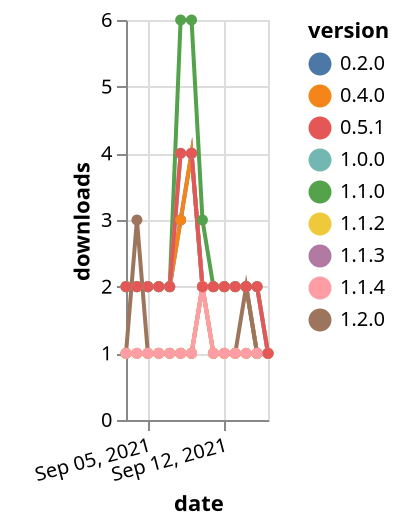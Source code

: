 {"$schema": "https://vega.github.io/schema/vega-lite/v5.json", "description": "A simple bar chart with embedded data.", "data": {"values": [{"date": "2021-09-03", "total": 2898, "delta": 2, "version": "0.2.0"}, {"date": "2021-09-04", "total": 2900, "delta": 2, "version": "0.2.0"}, {"date": "2021-09-05", "total": 2902, "delta": 2, "version": "0.2.0"}, {"date": "2021-09-06", "total": 2904, "delta": 2, "version": "0.2.0"}, {"date": "2021-09-07", "total": 2906, "delta": 2, "version": "0.2.0"}, {"date": "2021-09-08", "total": 2909, "delta": 3, "version": "0.2.0"}, {"date": "2021-09-09", "total": 2913, "delta": 4, "version": "0.2.0"}, {"date": "2021-09-10", "total": 2915, "delta": 2, "version": "0.2.0"}, {"date": "2021-09-11", "total": 2917, "delta": 2, "version": "0.2.0"}, {"date": "2021-09-12", "total": 2919, "delta": 2, "version": "0.2.0"}, {"date": "2021-09-13", "total": 2921, "delta": 2, "version": "0.2.0"}, {"date": "2021-09-14", "total": 2923, "delta": 2, "version": "0.2.0"}, {"date": "2021-09-15", "total": 2924, "delta": 1, "version": "0.2.0"}, {"date": "2021-09-16", "total": 2925, "delta": 1, "version": "0.2.0"}, {"date": "2021-09-03", "total": 3175, "delta": 2, "version": "1.1.0"}, {"date": "2021-09-04", "total": 3177, "delta": 2, "version": "1.1.0"}, {"date": "2021-09-05", "total": 3179, "delta": 2, "version": "1.1.0"}, {"date": "2021-09-06", "total": 3181, "delta": 2, "version": "1.1.0"}, {"date": "2021-09-07", "total": 3183, "delta": 2, "version": "1.1.0"}, {"date": "2021-09-08", "total": 3189, "delta": 6, "version": "1.1.0"}, {"date": "2021-09-09", "total": 3195, "delta": 6, "version": "1.1.0"}, {"date": "2021-09-10", "total": 3198, "delta": 3, "version": "1.1.0"}, {"date": "2021-09-11", "total": 3200, "delta": 2, "version": "1.1.0"}, {"date": "2021-09-12", "total": 3202, "delta": 2, "version": "1.1.0"}, {"date": "2021-09-13", "total": 3204, "delta": 2, "version": "1.1.0"}, {"date": "2021-09-14", "total": 3206, "delta": 2, "version": "1.1.0"}, {"date": "2021-09-15", "total": 3208, "delta": 2, "version": "1.1.0"}, {"date": "2021-09-16", "total": 3209, "delta": 1, "version": "1.1.0"}, {"date": "2021-09-03", "total": 2899, "delta": 2, "version": "0.4.0"}, {"date": "2021-09-04", "total": 2901, "delta": 2, "version": "0.4.0"}, {"date": "2021-09-05", "total": 2903, "delta": 2, "version": "0.4.0"}, {"date": "2021-09-06", "total": 2905, "delta": 2, "version": "0.4.0"}, {"date": "2021-09-07", "total": 2907, "delta": 2, "version": "0.4.0"}, {"date": "2021-09-08", "total": 2910, "delta": 3, "version": "0.4.0"}, {"date": "2021-09-09", "total": 2914, "delta": 4, "version": "0.4.0"}, {"date": "2021-09-10", "total": 2916, "delta": 2, "version": "0.4.0"}, {"date": "2021-09-11", "total": 2918, "delta": 2, "version": "0.4.0"}, {"date": "2021-09-12", "total": 2920, "delta": 2, "version": "0.4.0"}, {"date": "2021-09-13", "total": 2922, "delta": 2, "version": "0.4.0"}, {"date": "2021-09-14", "total": 2924, "delta": 2, "version": "0.4.0"}, {"date": "2021-09-15", "total": 2925, "delta": 1, "version": "0.4.0"}, {"date": "2021-09-16", "total": 2926, "delta": 1, "version": "0.4.0"}, {"date": "2021-09-03", "total": 147, "delta": 1, "version": "1.1.3"}, {"date": "2021-09-04", "total": 148, "delta": 1, "version": "1.1.3"}, {"date": "2021-09-05", "total": 149, "delta": 1, "version": "1.1.3"}, {"date": "2021-09-06", "total": 150, "delta": 1, "version": "1.1.3"}, {"date": "2021-09-07", "total": 151, "delta": 1, "version": "1.1.3"}, {"date": "2021-09-08", "total": 152, "delta": 1, "version": "1.1.3"}, {"date": "2021-09-09", "total": 153, "delta": 1, "version": "1.1.3"}, {"date": "2021-09-10", "total": 155, "delta": 2, "version": "1.1.3"}, {"date": "2021-09-11", "total": 156, "delta": 1, "version": "1.1.3"}, {"date": "2021-09-12", "total": 157, "delta": 1, "version": "1.1.3"}, {"date": "2021-09-13", "total": 158, "delta": 1, "version": "1.1.3"}, {"date": "2021-09-14", "total": 159, "delta": 1, "version": "1.1.3"}, {"date": "2021-09-15", "total": 160, "delta": 1, "version": "1.1.3"}, {"date": "2021-09-16", "total": 161, "delta": 1, "version": "1.1.3"}, {"date": "2021-09-03", "total": 2437, "delta": 2, "version": "1.0.0"}, {"date": "2021-09-04", "total": 2439, "delta": 2, "version": "1.0.0"}, {"date": "2021-09-05", "total": 2441, "delta": 2, "version": "1.0.0"}, {"date": "2021-09-06", "total": 2443, "delta": 2, "version": "1.0.0"}, {"date": "2021-09-07", "total": 2445, "delta": 2, "version": "1.0.0"}, {"date": "2021-09-08", "total": 2449, "delta": 4, "version": "1.0.0"}, {"date": "2021-09-09", "total": 2453, "delta": 4, "version": "1.0.0"}, {"date": "2021-09-10", "total": 2455, "delta": 2, "version": "1.0.0"}, {"date": "2021-09-11", "total": 2457, "delta": 2, "version": "1.0.0"}, {"date": "2021-09-12", "total": 2459, "delta": 2, "version": "1.0.0"}, {"date": "2021-09-13", "total": 2461, "delta": 2, "version": "1.0.0"}, {"date": "2021-09-14", "total": 2463, "delta": 2, "version": "1.0.0"}, {"date": "2021-09-15", "total": 2465, "delta": 2, "version": "1.0.0"}, {"date": "2021-09-16", "total": 2466, "delta": 1, "version": "1.0.0"}, {"date": "2021-09-03", "total": 537, "delta": 1, "version": "1.2.0"}, {"date": "2021-09-04", "total": 540, "delta": 3, "version": "1.2.0"}, {"date": "2021-09-05", "total": 541, "delta": 1, "version": "1.2.0"}, {"date": "2021-09-06", "total": 542, "delta": 1, "version": "1.2.0"}, {"date": "2021-09-07", "total": 543, "delta": 1, "version": "1.2.0"}, {"date": "2021-09-08", "total": 544, "delta": 1, "version": "1.2.0"}, {"date": "2021-09-09", "total": 545, "delta": 1, "version": "1.2.0"}, {"date": "2021-09-10", "total": 547, "delta": 2, "version": "1.2.0"}, {"date": "2021-09-11", "total": 548, "delta": 1, "version": "1.2.0"}, {"date": "2021-09-12", "total": 549, "delta": 1, "version": "1.2.0"}, {"date": "2021-09-13", "total": 550, "delta": 1, "version": "1.2.0"}, {"date": "2021-09-14", "total": 552, "delta": 2, "version": "1.2.0"}, {"date": "2021-09-15", "total": 553, "delta": 1, "version": "1.2.0"}, {"date": "2021-09-16", "total": 554, "delta": 1, "version": "1.2.0"}, {"date": "2021-09-03", "total": 143, "delta": 1, "version": "1.1.2"}, {"date": "2021-09-04", "total": 144, "delta": 1, "version": "1.1.2"}, {"date": "2021-09-05", "total": 145, "delta": 1, "version": "1.1.2"}, {"date": "2021-09-06", "total": 146, "delta": 1, "version": "1.1.2"}, {"date": "2021-09-07", "total": 147, "delta": 1, "version": "1.1.2"}, {"date": "2021-09-08", "total": 148, "delta": 1, "version": "1.1.2"}, {"date": "2021-09-09", "total": 149, "delta": 1, "version": "1.1.2"}, {"date": "2021-09-10", "total": 151, "delta": 2, "version": "1.1.2"}, {"date": "2021-09-11", "total": 152, "delta": 1, "version": "1.1.2"}, {"date": "2021-09-12", "total": 153, "delta": 1, "version": "1.1.2"}, {"date": "2021-09-13", "total": 154, "delta": 1, "version": "1.1.2"}, {"date": "2021-09-14", "total": 155, "delta": 1, "version": "1.1.2"}, {"date": "2021-09-15", "total": 156, "delta": 1, "version": "1.1.2"}, {"date": "2021-09-16", "total": 157, "delta": 1, "version": "1.1.2"}, {"date": "2021-09-03", "total": 132, "delta": 1, "version": "1.1.4"}, {"date": "2021-09-04", "total": 133, "delta": 1, "version": "1.1.4"}, {"date": "2021-09-05", "total": 134, "delta": 1, "version": "1.1.4"}, {"date": "2021-09-06", "total": 135, "delta": 1, "version": "1.1.4"}, {"date": "2021-09-07", "total": 136, "delta": 1, "version": "1.1.4"}, {"date": "2021-09-08", "total": 137, "delta": 1, "version": "1.1.4"}, {"date": "2021-09-09", "total": 138, "delta": 1, "version": "1.1.4"}, {"date": "2021-09-10", "total": 140, "delta": 2, "version": "1.1.4"}, {"date": "2021-09-11", "total": 141, "delta": 1, "version": "1.1.4"}, {"date": "2021-09-12", "total": 142, "delta": 1, "version": "1.1.4"}, {"date": "2021-09-13", "total": 143, "delta": 1, "version": "1.1.4"}, {"date": "2021-09-14", "total": 144, "delta": 1, "version": "1.1.4"}, {"date": "2021-09-15", "total": 145, "delta": 1, "version": "1.1.4"}, {"date": "2021-09-16", "total": 146, "delta": 1, "version": "1.1.4"}, {"date": "2021-09-03", "total": 2437, "delta": 2, "version": "0.5.1"}, {"date": "2021-09-04", "total": 2439, "delta": 2, "version": "0.5.1"}, {"date": "2021-09-05", "total": 2441, "delta": 2, "version": "0.5.1"}, {"date": "2021-09-06", "total": 2443, "delta": 2, "version": "0.5.1"}, {"date": "2021-09-07", "total": 2445, "delta": 2, "version": "0.5.1"}, {"date": "2021-09-08", "total": 2449, "delta": 4, "version": "0.5.1"}, {"date": "2021-09-09", "total": 2453, "delta": 4, "version": "0.5.1"}, {"date": "2021-09-10", "total": 2455, "delta": 2, "version": "0.5.1"}, {"date": "2021-09-11", "total": 2457, "delta": 2, "version": "0.5.1"}, {"date": "2021-09-12", "total": 2459, "delta": 2, "version": "0.5.1"}, {"date": "2021-09-13", "total": 2461, "delta": 2, "version": "0.5.1"}, {"date": "2021-09-14", "total": 2463, "delta": 2, "version": "0.5.1"}, {"date": "2021-09-15", "total": 2465, "delta": 2, "version": "0.5.1"}, {"date": "2021-09-16", "total": 2466, "delta": 1, "version": "0.5.1"}]}, "width": "container", "mark": {"type": "line", "point": {"filled": true}}, "encoding": {"x": {"field": "date", "type": "temporal", "timeUnit": "yearmonthdate", "title": "date", "axis": {"labelAngle": -15}}, "y": {"field": "delta", "type": "quantitative", "title": "downloads"}, "color": {"field": "version", "type": "nominal"}, "tooltip": {"field": "delta"}}}